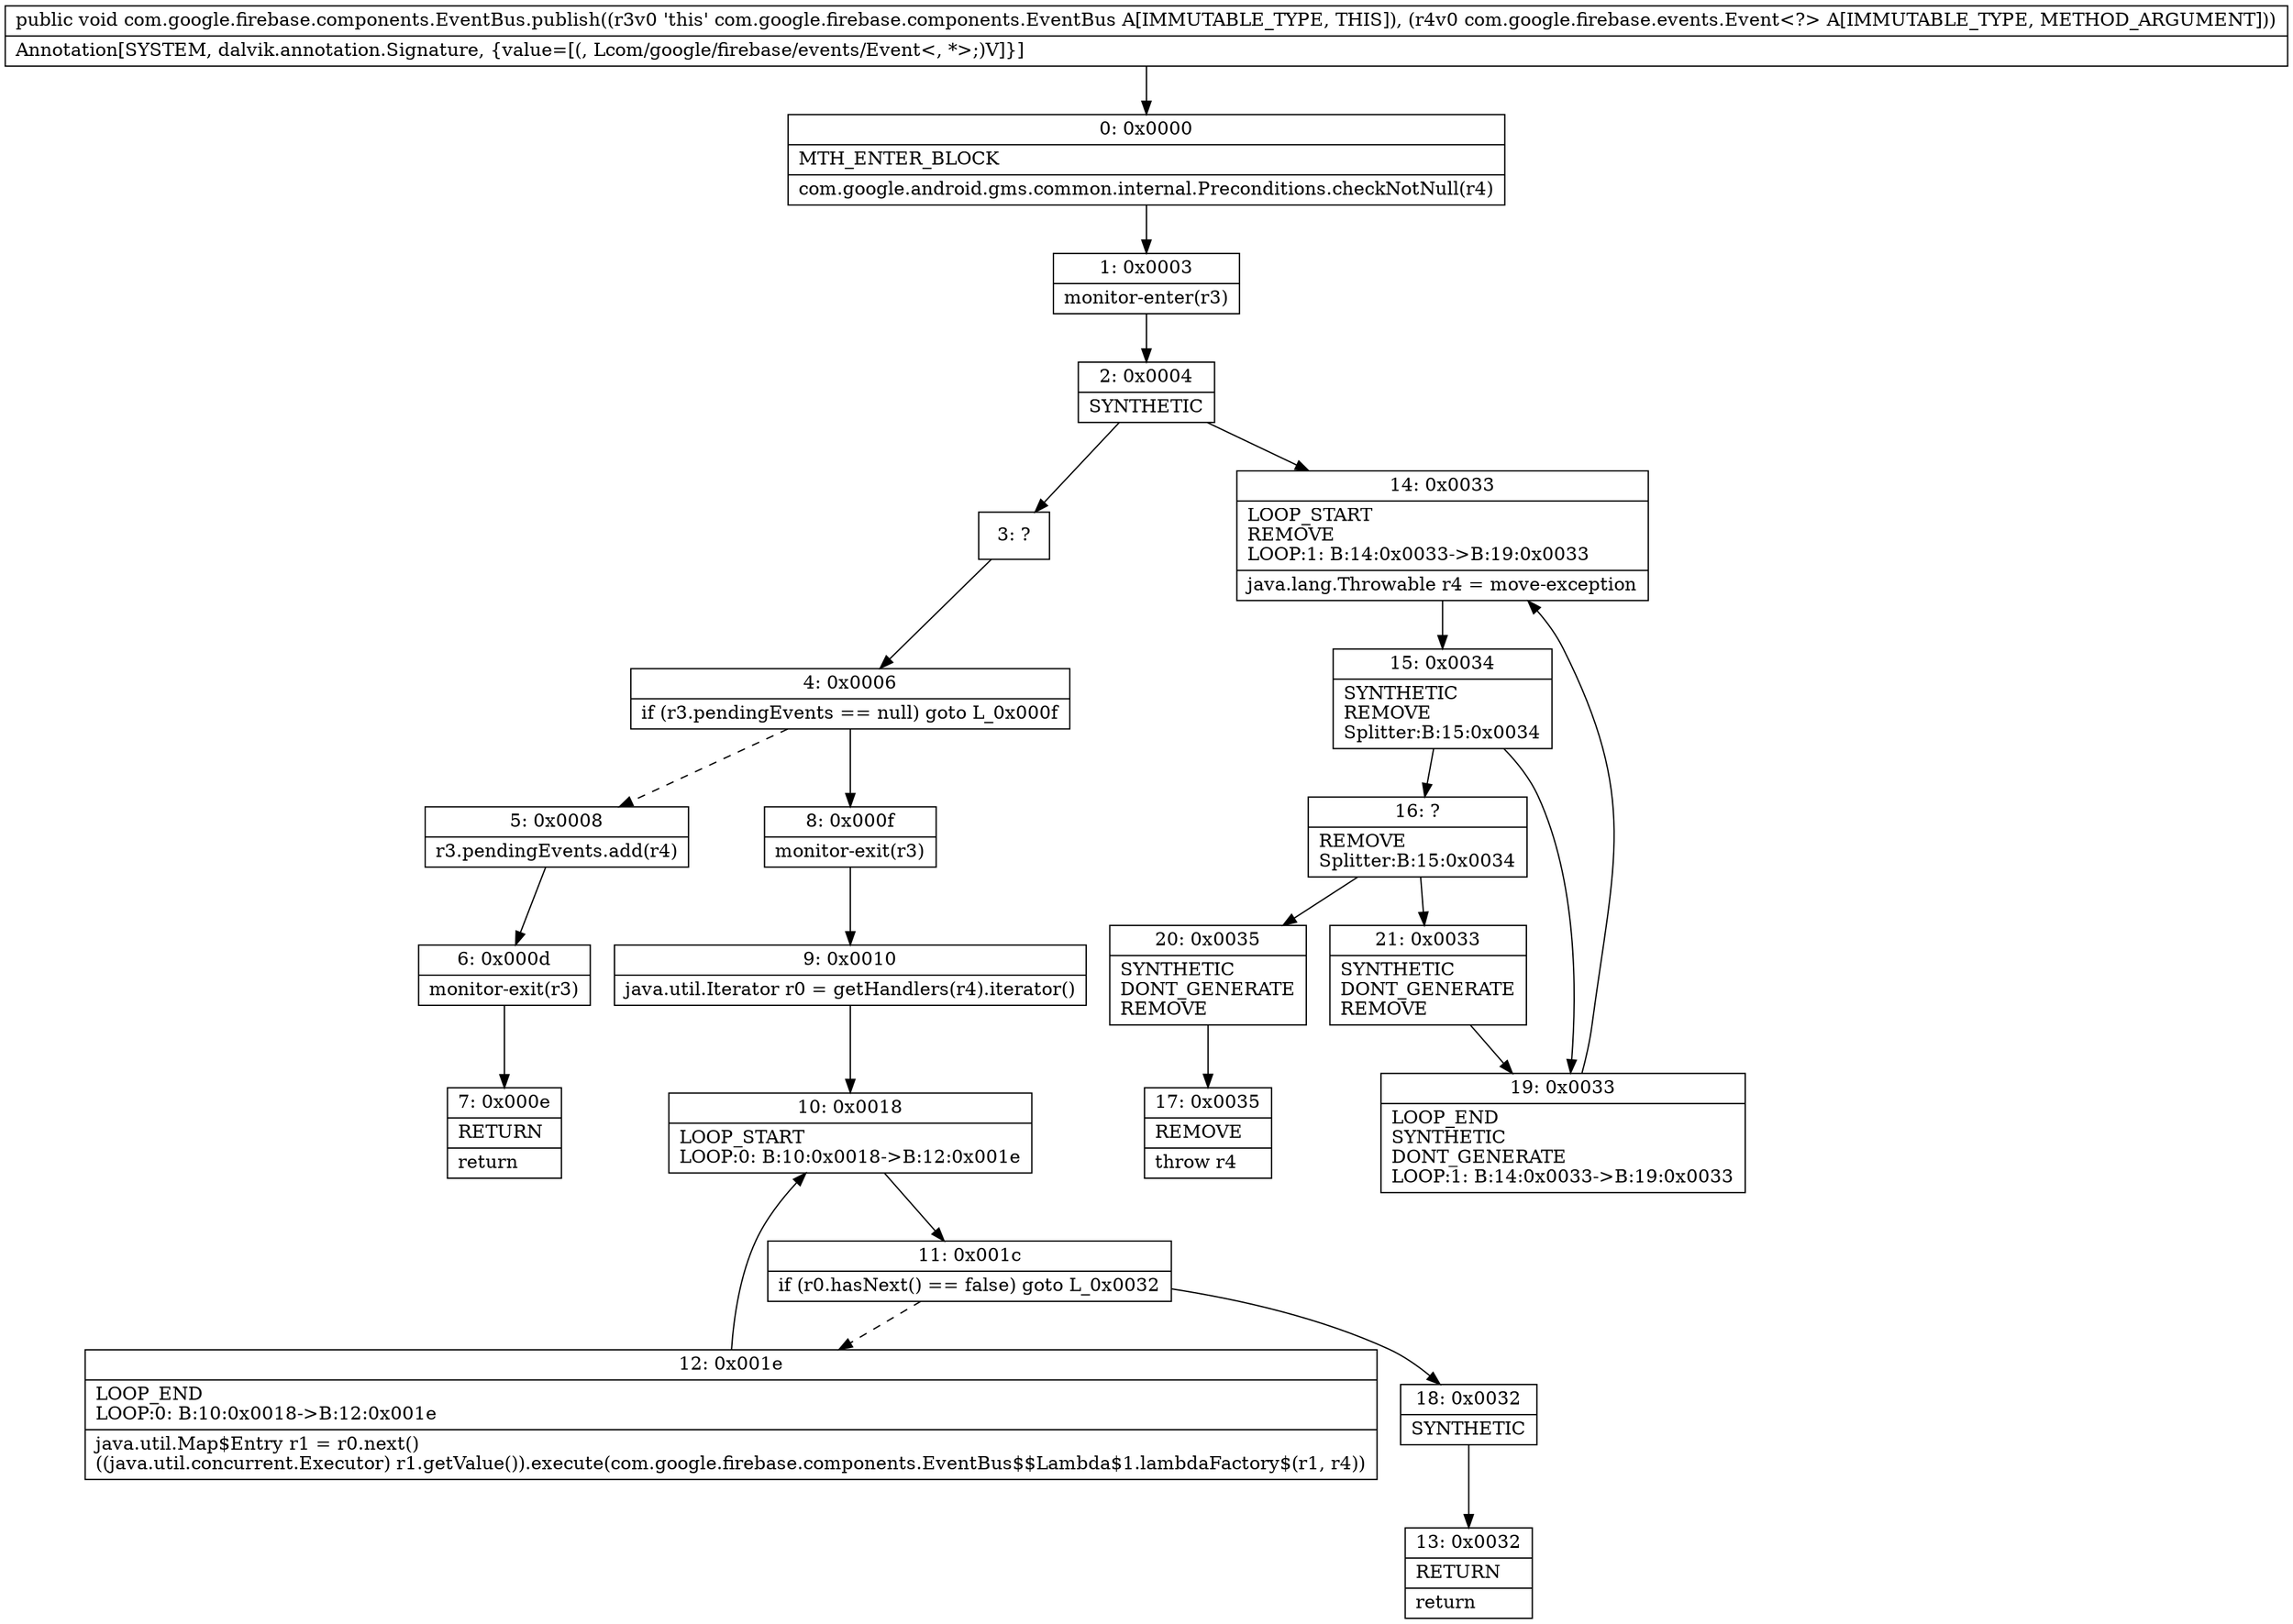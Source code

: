 digraph "CFG forcom.google.firebase.components.EventBus.publish(Lcom\/google\/firebase\/events\/Event;)V" {
Node_0 [shape=record,label="{0\:\ 0x0000|MTH_ENTER_BLOCK\l|com.google.android.gms.common.internal.Preconditions.checkNotNull(r4)\l}"];
Node_1 [shape=record,label="{1\:\ 0x0003|monitor\-enter(r3)\l}"];
Node_2 [shape=record,label="{2\:\ 0x0004|SYNTHETIC\l}"];
Node_3 [shape=record,label="{3\:\ ?}"];
Node_4 [shape=record,label="{4\:\ 0x0006|if (r3.pendingEvents == null) goto L_0x000f\l}"];
Node_5 [shape=record,label="{5\:\ 0x0008|r3.pendingEvents.add(r4)\l}"];
Node_6 [shape=record,label="{6\:\ 0x000d|monitor\-exit(r3)\l}"];
Node_7 [shape=record,label="{7\:\ 0x000e|RETURN\l|return\l}"];
Node_8 [shape=record,label="{8\:\ 0x000f|monitor\-exit(r3)\l}"];
Node_9 [shape=record,label="{9\:\ 0x0010|java.util.Iterator r0 = getHandlers(r4).iterator()\l}"];
Node_10 [shape=record,label="{10\:\ 0x0018|LOOP_START\lLOOP:0: B:10:0x0018\-\>B:12:0x001e\l}"];
Node_11 [shape=record,label="{11\:\ 0x001c|if (r0.hasNext() == false) goto L_0x0032\l}"];
Node_12 [shape=record,label="{12\:\ 0x001e|LOOP_END\lLOOP:0: B:10:0x0018\-\>B:12:0x001e\l|java.util.Map$Entry r1 = r0.next()\l((java.util.concurrent.Executor) r1.getValue()).execute(com.google.firebase.components.EventBus$$Lambda$1.lambdaFactory$(r1, r4))\l}"];
Node_13 [shape=record,label="{13\:\ 0x0032|RETURN\l|return\l}"];
Node_14 [shape=record,label="{14\:\ 0x0033|LOOP_START\lREMOVE\lLOOP:1: B:14:0x0033\-\>B:19:0x0033\l|java.lang.Throwable r4 = move\-exception\l}"];
Node_15 [shape=record,label="{15\:\ 0x0034|SYNTHETIC\lREMOVE\lSplitter:B:15:0x0034\l}"];
Node_16 [shape=record,label="{16\:\ ?|REMOVE\lSplitter:B:15:0x0034\l}"];
Node_17 [shape=record,label="{17\:\ 0x0035|REMOVE\l|throw r4\l}"];
Node_18 [shape=record,label="{18\:\ 0x0032|SYNTHETIC\l}"];
Node_19 [shape=record,label="{19\:\ 0x0033|LOOP_END\lSYNTHETIC\lDONT_GENERATE\lLOOP:1: B:14:0x0033\-\>B:19:0x0033\l}"];
Node_20 [shape=record,label="{20\:\ 0x0035|SYNTHETIC\lDONT_GENERATE\lREMOVE\l}"];
Node_21 [shape=record,label="{21\:\ 0x0033|SYNTHETIC\lDONT_GENERATE\lREMOVE\l}"];
MethodNode[shape=record,label="{public void com.google.firebase.components.EventBus.publish((r3v0 'this' com.google.firebase.components.EventBus A[IMMUTABLE_TYPE, THIS]), (r4v0 com.google.firebase.events.Event\<?\> A[IMMUTABLE_TYPE, METHOD_ARGUMENT]))  | Annotation[SYSTEM, dalvik.annotation.Signature, \{value=[(, Lcom\/google\/firebase\/events\/Event\<, *\>;)V]\}]\l}"];
MethodNode -> Node_0;
Node_0 -> Node_1;
Node_1 -> Node_2;
Node_2 -> Node_3;
Node_2 -> Node_14;
Node_3 -> Node_4;
Node_4 -> Node_5[style=dashed];
Node_4 -> Node_8;
Node_5 -> Node_6;
Node_6 -> Node_7;
Node_8 -> Node_9;
Node_9 -> Node_10;
Node_10 -> Node_11;
Node_11 -> Node_12[style=dashed];
Node_11 -> Node_18;
Node_12 -> Node_10;
Node_14 -> Node_15;
Node_15 -> Node_16;
Node_15 -> Node_19;
Node_16 -> Node_20;
Node_16 -> Node_21;
Node_18 -> Node_13;
Node_19 -> Node_14;
Node_20 -> Node_17;
Node_21 -> Node_19;
}

